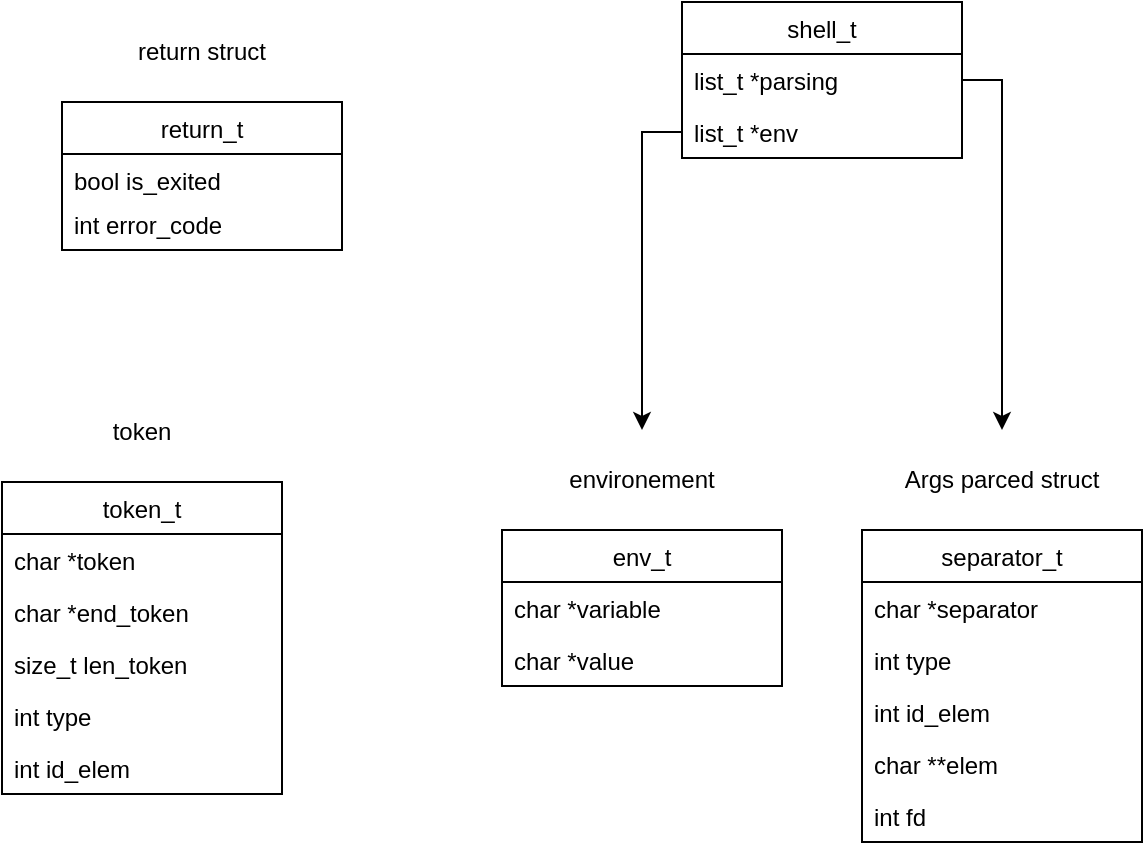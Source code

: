 <mxfile>
    <diagram id="dkHl4oXMLSKDl6XzIltV" name="Page-1">
        <mxGraphModel dx="1372" dy="547" grid="1" gridSize="10" guides="1" tooltips="1" connect="1" arrows="1" fold="1" page="1" pageScale="1" pageWidth="850" pageHeight="1100" math="0" shadow="0">
            <root>
                <mxCell id="0"/>
                <mxCell id="1" parent="0"/>
                <mxCell id="GjfSUHEEyUtNjIspiotB-19" value="separator_t" style="swimlane;fontStyle=0;childLayout=stackLayout;horizontal=1;startSize=26;fillColor=none;horizontalStack=0;resizeParent=1;resizeParentMax=0;resizeLast=0;collapsible=1;marginBottom=0;" parent="1" vertex="1">
                    <mxGeometry x="510" y="434" width="140" height="156" as="geometry"/>
                </mxCell>
                <mxCell id="GjfSUHEEyUtNjIspiotB-20" value="char *separator" style="text;strokeColor=none;fillColor=none;align=left;verticalAlign=top;spacingLeft=4;spacingRight=4;overflow=hidden;rotatable=0;points=[[0,0.5],[1,0.5]];portConstraint=eastwest;" parent="GjfSUHEEyUtNjIspiotB-19" vertex="1">
                    <mxGeometry y="26" width="140" height="26" as="geometry"/>
                </mxCell>
                <mxCell id="GjfSUHEEyUtNjIspiotB-21" value="int type" style="text;strokeColor=none;fillColor=none;align=left;verticalAlign=top;spacingLeft=4;spacingRight=4;overflow=hidden;rotatable=0;points=[[0,0.5],[1,0.5]];portConstraint=eastwest;" parent="GjfSUHEEyUtNjIspiotB-19" vertex="1">
                    <mxGeometry y="52" width="140" height="26" as="geometry"/>
                </mxCell>
                <mxCell id="GjfSUHEEyUtNjIspiotB-27" value="int id_elem" style="text;strokeColor=none;fillColor=none;align=left;verticalAlign=top;spacingLeft=4;spacingRight=4;overflow=hidden;rotatable=0;points=[[0,0.5],[1,0.5]];portConstraint=eastwest;" parent="GjfSUHEEyUtNjIspiotB-19" vertex="1">
                    <mxGeometry y="78" width="140" height="26" as="geometry"/>
                </mxCell>
                <mxCell id="2" value="char **elem" style="text;strokeColor=none;fillColor=none;align=left;verticalAlign=top;spacingLeft=4;spacingRight=4;overflow=hidden;rotatable=0;points=[[0,0.5],[1,0.5]];portConstraint=eastwest;" parent="GjfSUHEEyUtNjIspiotB-19" vertex="1">
                    <mxGeometry y="104" width="140" height="26" as="geometry"/>
                </mxCell>
                <mxCell id="3" value="int fd" style="text;strokeColor=none;fillColor=none;align=left;verticalAlign=top;spacingLeft=4;spacingRight=4;overflow=hidden;rotatable=0;points=[[0,0.5],[1,0.5]];portConstraint=eastwest;" parent="GjfSUHEEyUtNjIspiotB-19" vertex="1">
                    <mxGeometry y="130" width="140" height="26" as="geometry"/>
                </mxCell>
                <mxCell id="GjfSUHEEyUtNjIspiotB-52" value="return_t" style="swimlane;fontStyle=0;childLayout=stackLayout;horizontal=1;startSize=26;fillColor=none;horizontalStack=0;resizeParent=1;resizeParentMax=0;resizeLast=0;collapsible=1;marginBottom=0;" parent="1" vertex="1">
                    <mxGeometry x="110" y="220" width="140" height="74" as="geometry"/>
                </mxCell>
                <mxCell id="GjfSUHEEyUtNjIspiotB-53" value="bool is_exited" style="text;strokeColor=none;fillColor=none;align=left;verticalAlign=top;spacingLeft=4;spacingRight=4;overflow=hidden;rotatable=0;points=[[0,0.5],[1,0.5]];portConstraint=eastwest;" parent="GjfSUHEEyUtNjIspiotB-52" vertex="1">
                    <mxGeometry y="26" width="140" height="22" as="geometry"/>
                </mxCell>
                <mxCell id="GjfSUHEEyUtNjIspiotB-54" value="int error_code" style="text;strokeColor=none;fillColor=none;align=left;verticalAlign=top;spacingLeft=4;spacingRight=4;overflow=hidden;rotatable=0;points=[[0,0.5],[1,0.5]];portConstraint=eastwest;" parent="GjfSUHEEyUtNjIspiotB-52" vertex="1">
                    <mxGeometry y="48" width="140" height="26" as="geometry"/>
                </mxCell>
                <mxCell id="GjfSUHEEyUtNjIspiotB-58" value="Args parced struct" style="text;html=1;strokeColor=none;fillColor=none;align=center;verticalAlign=middle;whiteSpace=wrap;rounded=0;" parent="1" vertex="1">
                    <mxGeometry x="515" y="384" width="130" height="50" as="geometry"/>
                </mxCell>
                <mxCell id="GjfSUHEEyUtNjIspiotB-59" value="return struct" style="text;html=1;strokeColor=none;fillColor=none;align=center;verticalAlign=middle;whiteSpace=wrap;rounded=0;" parent="1" vertex="1">
                    <mxGeometry x="115" y="170" width="130" height="50" as="geometry"/>
                </mxCell>
                <mxCell id="GjfSUHEEyUtNjIspiotB-60" value="env_t" style="swimlane;fontStyle=0;childLayout=stackLayout;horizontal=1;startSize=26;fillColor=none;horizontalStack=0;resizeParent=1;resizeParentMax=0;resizeLast=0;collapsible=1;marginBottom=0;" parent="1" vertex="1">
                    <mxGeometry x="330" y="434" width="140" height="78" as="geometry"/>
                </mxCell>
                <mxCell id="GjfSUHEEyUtNjIspiotB-61" value="char *variable" style="text;strokeColor=none;fillColor=none;align=left;verticalAlign=top;spacingLeft=4;spacingRight=4;overflow=hidden;rotatable=0;points=[[0,0.5],[1,0.5]];portConstraint=eastwest;" parent="GjfSUHEEyUtNjIspiotB-60" vertex="1">
                    <mxGeometry y="26" width="140" height="26" as="geometry"/>
                </mxCell>
                <mxCell id="GjfSUHEEyUtNjIspiotB-62" value="char *value" style="text;strokeColor=none;fillColor=none;align=left;verticalAlign=top;spacingLeft=4;spacingRight=4;overflow=hidden;rotatable=0;points=[[0,0.5],[1,0.5]];portConstraint=eastwest;" parent="GjfSUHEEyUtNjIspiotB-60" vertex="1">
                    <mxGeometry y="52" width="140" height="26" as="geometry"/>
                </mxCell>
                <mxCell id="GjfSUHEEyUtNjIspiotB-64" value="environement" style="text;html=1;strokeColor=none;fillColor=none;align=center;verticalAlign=middle;whiteSpace=wrap;rounded=0;" parent="1" vertex="1">
                    <mxGeometry x="335" y="384" width="130" height="50" as="geometry"/>
                </mxCell>
                <mxCell id="GjfSUHEEyUtNjIspiotB-65" value="token_t" style="swimlane;fontStyle=0;childLayout=stackLayout;horizontal=1;startSize=26;fillColor=none;horizontalStack=0;resizeParent=1;resizeParentMax=0;resizeLast=0;collapsible=1;marginBottom=0;" parent="1" vertex="1">
                    <mxGeometry x="80" y="410" width="140" height="156" as="geometry"/>
                </mxCell>
                <mxCell id="GjfSUHEEyUtNjIspiotB-66" value="char *token" style="text;strokeColor=none;fillColor=none;align=left;verticalAlign=top;spacingLeft=4;spacingRight=4;overflow=hidden;rotatable=0;points=[[0,0.5],[1,0.5]];portConstraint=eastwest;" parent="GjfSUHEEyUtNjIspiotB-65" vertex="1">
                    <mxGeometry y="26" width="140" height="26" as="geometry"/>
                </mxCell>
                <mxCell id="GjfSUHEEyUtNjIspiotB-67" value="char *end_token" style="text;strokeColor=none;fillColor=none;align=left;verticalAlign=top;spacingLeft=4;spacingRight=4;overflow=hidden;rotatable=0;points=[[0,0.5],[1,0.5]];portConstraint=eastwest;" parent="GjfSUHEEyUtNjIspiotB-65" vertex="1">
                    <mxGeometry y="52" width="140" height="26" as="geometry"/>
                </mxCell>
                <mxCell id="GjfSUHEEyUtNjIspiotB-69" value="size_t len_token" style="text;strokeColor=none;fillColor=none;align=left;verticalAlign=top;spacingLeft=4;spacingRight=4;overflow=hidden;rotatable=0;points=[[0,0.5],[1,0.5]];portConstraint=eastwest;" parent="GjfSUHEEyUtNjIspiotB-65" vertex="1">
                    <mxGeometry y="78" width="140" height="26" as="geometry"/>
                </mxCell>
                <mxCell id="GjfSUHEEyUtNjIspiotB-71" value="int type" style="text;strokeColor=none;fillColor=none;align=left;verticalAlign=top;spacingLeft=4;spacingRight=4;overflow=hidden;rotatable=0;points=[[0,0.5],[1,0.5]];portConstraint=eastwest;" parent="GjfSUHEEyUtNjIspiotB-65" vertex="1">
                    <mxGeometry y="104" width="140" height="26" as="geometry"/>
                </mxCell>
                <mxCell id="GjfSUHEEyUtNjIspiotB-73" value="int id_elem" style="text;strokeColor=none;fillColor=none;align=left;verticalAlign=top;spacingLeft=4;spacingRight=4;overflow=hidden;rotatable=0;points=[[0,0.5],[1,0.5]];portConstraint=eastwest;" parent="GjfSUHEEyUtNjIspiotB-65" vertex="1">
                    <mxGeometry y="130" width="140" height="26" as="geometry"/>
                </mxCell>
                <mxCell id="GjfSUHEEyUtNjIspiotB-68" value="token" style="text;html=1;strokeColor=none;fillColor=none;align=center;verticalAlign=middle;whiteSpace=wrap;rounded=0;" parent="1" vertex="1">
                    <mxGeometry x="85" y="360" width="130" height="50" as="geometry"/>
                </mxCell>
                <mxCell id="4" value="shell_t" style="swimlane;fontStyle=0;childLayout=stackLayout;horizontal=1;startSize=26;fillColor=none;horizontalStack=0;resizeParent=1;resizeParentMax=0;resizeLast=0;collapsible=1;marginBottom=0;" vertex="1" parent="1">
                    <mxGeometry x="420" y="170" width="140" height="78" as="geometry"/>
                </mxCell>
                <mxCell id="8" value="list_t *parsing" style="text;strokeColor=none;fillColor=none;align=left;verticalAlign=top;spacingLeft=4;spacingRight=4;overflow=hidden;rotatable=0;points=[[0,0.5],[1,0.5]];portConstraint=eastwest;" vertex="1" parent="4">
                    <mxGeometry y="26" width="140" height="26" as="geometry"/>
                </mxCell>
                <mxCell id="6" value="list_t *env" style="text;strokeColor=none;fillColor=none;align=left;verticalAlign=top;spacingLeft=4;spacingRight=4;overflow=hidden;rotatable=0;points=[[0,0.5],[1,0.5]];portConstraint=eastwest;" vertex="1" parent="4">
                    <mxGeometry y="52" width="140" height="26" as="geometry"/>
                </mxCell>
                <mxCell id="7" style="edgeStyle=orthogonalEdgeStyle;rounded=0;orthogonalLoop=1;jettySize=auto;html=1;" edge="1" parent="1" source="6" target="GjfSUHEEyUtNjIspiotB-64">
                    <mxGeometry relative="1" as="geometry"/>
                </mxCell>
                <mxCell id="12" style="edgeStyle=orthogonalEdgeStyle;rounded=0;orthogonalLoop=1;jettySize=auto;html=1;" edge="1" parent="1" source="8" target="GjfSUHEEyUtNjIspiotB-58">
                    <mxGeometry relative="1" as="geometry"/>
                </mxCell>
            </root>
        </mxGraphModel>
    </diagram>
</mxfile>